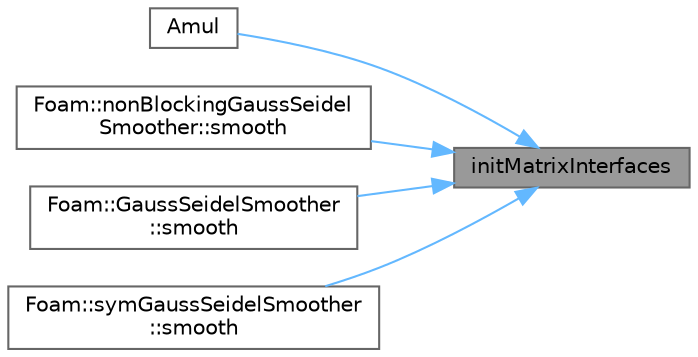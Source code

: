 digraph "initMatrixInterfaces"
{
 // LATEX_PDF_SIZE
  bgcolor="transparent";
  edge [fontname=Helvetica,fontsize=10,labelfontname=Helvetica,labelfontsize=10];
  node [fontname=Helvetica,fontsize=10,shape=box,height=0.2,width=0.4];
  rankdir="RL";
  Node1 [id="Node000001",label="initMatrixInterfaces",height=0.2,width=0.4,color="gray40", fillcolor="grey60", style="filled", fontcolor="black",tooltip=" "];
  Node1 -> Node2 [id="edge1_Node000001_Node000002",dir="back",color="steelblue1",style="solid",tooltip=" "];
  Node2 [id="Node000002",label="Amul",height=0.2,width=0.4,color="grey40", fillcolor="white", style="filled",URL="$classFoam_1_1lduMatrix.html#ac10931f3708515100a9efa4073da5086",tooltip=" "];
  Node1 -> Node3 [id="edge2_Node000001_Node000003",dir="back",color="steelblue1",style="solid",tooltip=" "];
  Node3 [id="Node000003",label="Foam::nonBlockingGaussSeidel\lSmoother::smooth",height=0.2,width=0.4,color="grey40", fillcolor="white", style="filled",URL="$classFoam_1_1nonBlockingGaussSeidelSmoother.html#a75c8110d125cd9ca286365c7ee595f7e",tooltip=" "];
  Node1 -> Node4 [id="edge3_Node000001_Node000004",dir="back",color="steelblue1",style="solid",tooltip=" "];
  Node4 [id="Node000004",label="Foam::GaussSeidelSmoother\l::smooth",height=0.2,width=0.4,color="grey40", fillcolor="white", style="filled",URL="$classFoam_1_1GaussSeidelSmoother.html#a247ff1bb89ad22d6f30ca02a06b5cc9b",tooltip=" "];
  Node1 -> Node5 [id="edge4_Node000001_Node000005",dir="back",color="steelblue1",style="solid",tooltip=" "];
  Node5 [id="Node000005",label="Foam::symGaussSeidelSmoother\l::smooth",height=0.2,width=0.4,color="grey40", fillcolor="white", style="filled",URL="$classFoam_1_1symGaussSeidelSmoother.html#a247ff1bb89ad22d6f30ca02a06b5cc9b",tooltip=" "];
}
